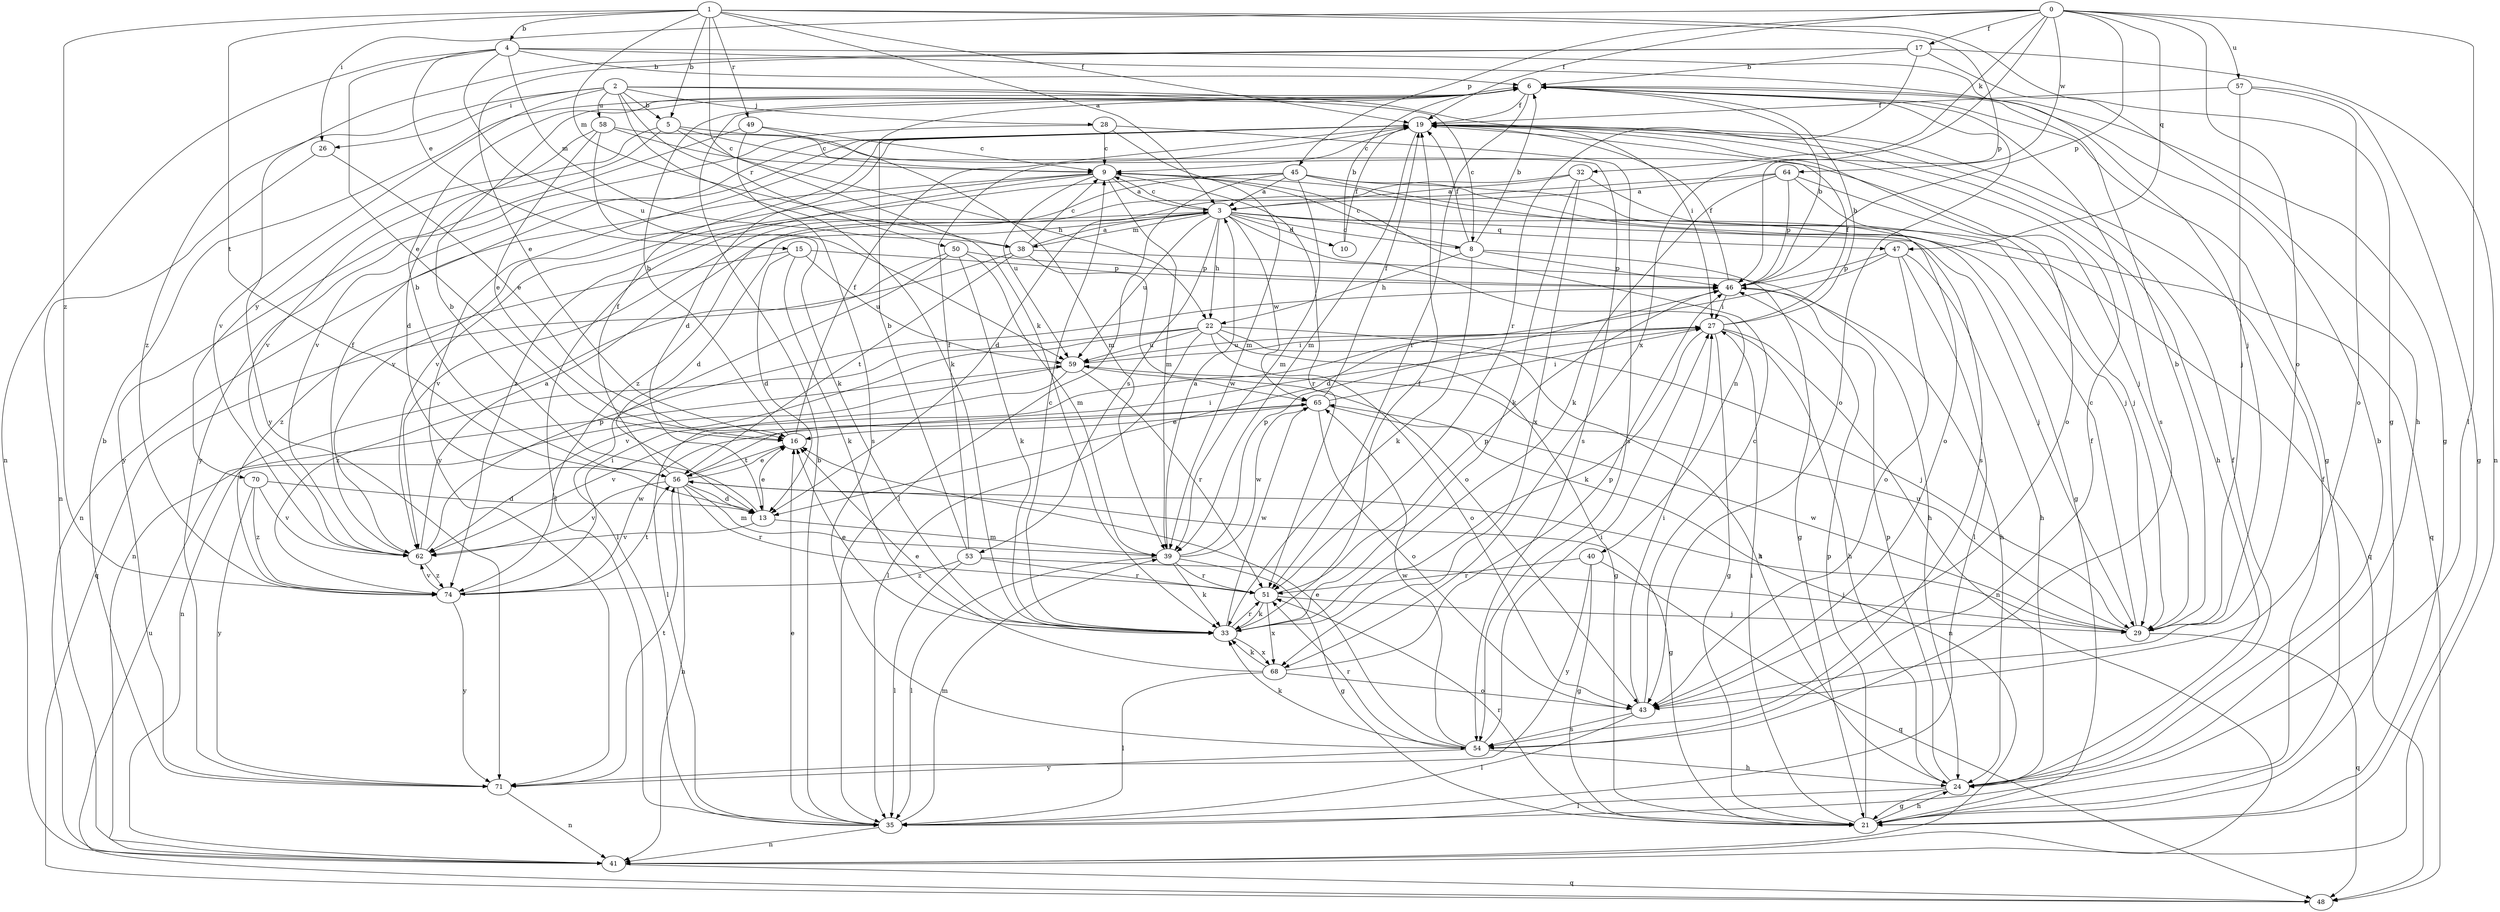 strict digraph  {
0;
1;
2;
3;
4;
5;
6;
8;
9;
10;
13;
15;
16;
17;
19;
21;
22;
24;
26;
27;
28;
29;
32;
33;
35;
38;
39;
40;
41;
43;
45;
46;
47;
48;
49;
50;
51;
53;
54;
56;
57;
58;
59;
62;
64;
65;
68;
70;
71;
74;
0 -> 17  [label=f];
0 -> 19  [label=f];
0 -> 26  [label=i];
0 -> 32  [label=k];
0 -> 35  [label=l];
0 -> 43  [label=o];
0 -> 45  [label=p];
0 -> 46  [label=p];
0 -> 47  [label=q];
0 -> 57  [label=u];
0 -> 64  [label=w];
0 -> 68  [label=x];
1 -> 3  [label=a];
1 -> 4  [label=b];
1 -> 5  [label=b];
1 -> 19  [label=f];
1 -> 21  [label=g];
1 -> 33  [label=k];
1 -> 38  [label=m];
1 -> 46  [label=p];
1 -> 49  [label=r];
1 -> 56  [label=t];
1 -> 74  [label=z];
2 -> 5  [label=b];
2 -> 8  [label=c];
2 -> 26  [label=i];
2 -> 27  [label=i];
2 -> 28  [label=j];
2 -> 33  [label=k];
2 -> 50  [label=r];
2 -> 58  [label=u];
2 -> 62  [label=v];
2 -> 74  [label=z];
3 -> 8  [label=c];
3 -> 9  [label=c];
3 -> 10  [label=d];
3 -> 13  [label=d];
3 -> 22  [label=h];
3 -> 29  [label=j];
3 -> 38  [label=m];
3 -> 40  [label=n];
3 -> 47  [label=q];
3 -> 48  [label=q];
3 -> 53  [label=s];
3 -> 59  [label=u];
3 -> 62  [label=v];
3 -> 65  [label=w];
4 -> 6  [label=b];
4 -> 15  [label=e];
4 -> 16  [label=e];
4 -> 21  [label=g];
4 -> 29  [label=j];
4 -> 38  [label=m];
4 -> 41  [label=n];
4 -> 59  [label=u];
5 -> 9  [label=c];
5 -> 22  [label=h];
5 -> 29  [label=j];
5 -> 62  [label=v];
5 -> 70  [label=y];
6 -> 19  [label=f];
6 -> 21  [label=g];
6 -> 43  [label=o];
6 -> 51  [label=r];
6 -> 54  [label=s];
8 -> 6  [label=b];
8 -> 9  [label=c];
8 -> 19  [label=f];
8 -> 21  [label=g];
8 -> 22  [label=h];
8 -> 33  [label=k];
8 -> 46  [label=p];
9 -> 3  [label=a];
9 -> 35  [label=l];
9 -> 39  [label=m];
9 -> 41  [label=n];
9 -> 51  [label=r];
9 -> 59  [label=u];
9 -> 62  [label=v];
10 -> 6  [label=b];
10 -> 19  [label=f];
13 -> 6  [label=b];
13 -> 16  [label=e];
13 -> 39  [label=m];
13 -> 62  [label=v];
15 -> 13  [label=d];
15 -> 33  [label=k];
15 -> 46  [label=p];
15 -> 59  [label=u];
15 -> 74  [label=z];
16 -> 6  [label=b];
16 -> 19  [label=f];
16 -> 56  [label=t];
17 -> 6  [label=b];
17 -> 16  [label=e];
17 -> 24  [label=h];
17 -> 41  [label=n];
17 -> 51  [label=r];
17 -> 71  [label=y];
19 -> 9  [label=c];
19 -> 13  [label=d];
19 -> 24  [label=h];
19 -> 39  [label=m];
19 -> 43  [label=o];
19 -> 62  [label=v];
19 -> 71  [label=y];
21 -> 19  [label=f];
21 -> 24  [label=h];
21 -> 27  [label=i];
21 -> 46  [label=p];
21 -> 51  [label=r];
22 -> 21  [label=g];
22 -> 24  [label=h];
22 -> 29  [label=j];
22 -> 35  [label=l];
22 -> 43  [label=o];
22 -> 59  [label=u];
22 -> 62  [label=v];
22 -> 74  [label=z];
24 -> 6  [label=b];
24 -> 19  [label=f];
24 -> 21  [label=g];
24 -> 35  [label=l];
24 -> 46  [label=p];
26 -> 16  [label=e];
26 -> 41  [label=n];
27 -> 6  [label=b];
27 -> 19  [label=f];
27 -> 21  [label=g];
27 -> 24  [label=h];
27 -> 33  [label=k];
27 -> 41  [label=n];
27 -> 59  [label=u];
28 -> 9  [label=c];
28 -> 39  [label=m];
28 -> 54  [label=s];
28 -> 71  [label=y];
29 -> 6  [label=b];
29 -> 9  [label=c];
29 -> 48  [label=q];
29 -> 56  [label=t];
29 -> 59  [label=u];
29 -> 65  [label=w];
32 -> 3  [label=a];
32 -> 33  [label=k];
32 -> 48  [label=q];
32 -> 68  [label=x];
32 -> 74  [label=z];
33 -> 9  [label=c];
33 -> 16  [label=e];
33 -> 19  [label=f];
33 -> 51  [label=r];
33 -> 65  [label=w];
33 -> 68  [label=x];
35 -> 6  [label=b];
35 -> 16  [label=e];
35 -> 39  [label=m];
35 -> 41  [label=n];
38 -> 3  [label=a];
38 -> 9  [label=c];
38 -> 24  [label=h];
38 -> 43  [label=o];
38 -> 48  [label=q];
38 -> 56  [label=t];
39 -> 3  [label=a];
39 -> 21  [label=g];
39 -> 33  [label=k];
39 -> 35  [label=l];
39 -> 46  [label=p];
39 -> 51  [label=r];
39 -> 65  [label=w];
40 -> 21  [label=g];
40 -> 48  [label=q];
40 -> 51  [label=r];
40 -> 71  [label=y];
41 -> 48  [label=q];
43 -> 9  [label=c];
43 -> 27  [label=i];
43 -> 35  [label=l];
43 -> 54  [label=s];
45 -> 3  [label=a];
45 -> 21  [label=g];
45 -> 29  [label=j];
45 -> 35  [label=l];
45 -> 39  [label=m];
45 -> 54  [label=s];
45 -> 62  [label=v];
45 -> 74  [label=z];
46 -> 6  [label=b];
46 -> 19  [label=f];
46 -> 24  [label=h];
46 -> 27  [label=i];
47 -> 13  [label=d];
47 -> 24  [label=h];
47 -> 35  [label=l];
47 -> 43  [label=o];
47 -> 46  [label=p];
48 -> 59  [label=u];
49 -> 9  [label=c];
49 -> 39  [label=m];
49 -> 54  [label=s];
49 -> 71  [label=y];
50 -> 33  [label=k];
50 -> 35  [label=l];
50 -> 39  [label=m];
50 -> 41  [label=n];
50 -> 46  [label=p];
51 -> 29  [label=j];
51 -> 33  [label=k];
51 -> 46  [label=p];
51 -> 68  [label=x];
53 -> 6  [label=b];
53 -> 19  [label=f];
53 -> 29  [label=j];
53 -> 35  [label=l];
53 -> 51  [label=r];
53 -> 74  [label=z];
54 -> 16  [label=e];
54 -> 19  [label=f];
54 -> 24  [label=h];
54 -> 27  [label=i];
54 -> 33  [label=k];
54 -> 51  [label=r];
54 -> 65  [label=w];
54 -> 71  [label=y];
56 -> 6  [label=b];
56 -> 13  [label=d];
56 -> 16  [label=e];
56 -> 19  [label=f];
56 -> 21  [label=g];
56 -> 27  [label=i];
56 -> 39  [label=m];
56 -> 41  [label=n];
56 -> 51  [label=r];
56 -> 62  [label=v];
57 -> 19  [label=f];
57 -> 21  [label=g];
57 -> 29  [label=j];
57 -> 43  [label=o];
58 -> 9  [label=c];
58 -> 13  [label=d];
58 -> 16  [label=e];
58 -> 33  [label=k];
58 -> 54  [label=s];
59 -> 27  [label=i];
59 -> 35  [label=l];
59 -> 41  [label=n];
59 -> 51  [label=r];
59 -> 65  [label=w];
62 -> 3  [label=a];
62 -> 19  [label=f];
62 -> 46  [label=p];
62 -> 74  [label=z];
64 -> 3  [label=a];
64 -> 13  [label=d];
64 -> 29  [label=j];
64 -> 33  [label=k];
64 -> 43  [label=o];
64 -> 46  [label=p];
65 -> 16  [label=e];
65 -> 19  [label=f];
65 -> 27  [label=i];
65 -> 41  [label=n];
65 -> 43  [label=o];
65 -> 62  [label=v];
68 -> 16  [label=e];
68 -> 33  [label=k];
68 -> 35  [label=l];
68 -> 43  [label=o];
68 -> 46  [label=p];
70 -> 13  [label=d];
70 -> 62  [label=v];
70 -> 71  [label=y];
70 -> 74  [label=z];
71 -> 6  [label=b];
71 -> 41  [label=n];
71 -> 56  [label=t];
74 -> 27  [label=i];
74 -> 56  [label=t];
74 -> 62  [label=v];
74 -> 65  [label=w];
74 -> 71  [label=y];
}
